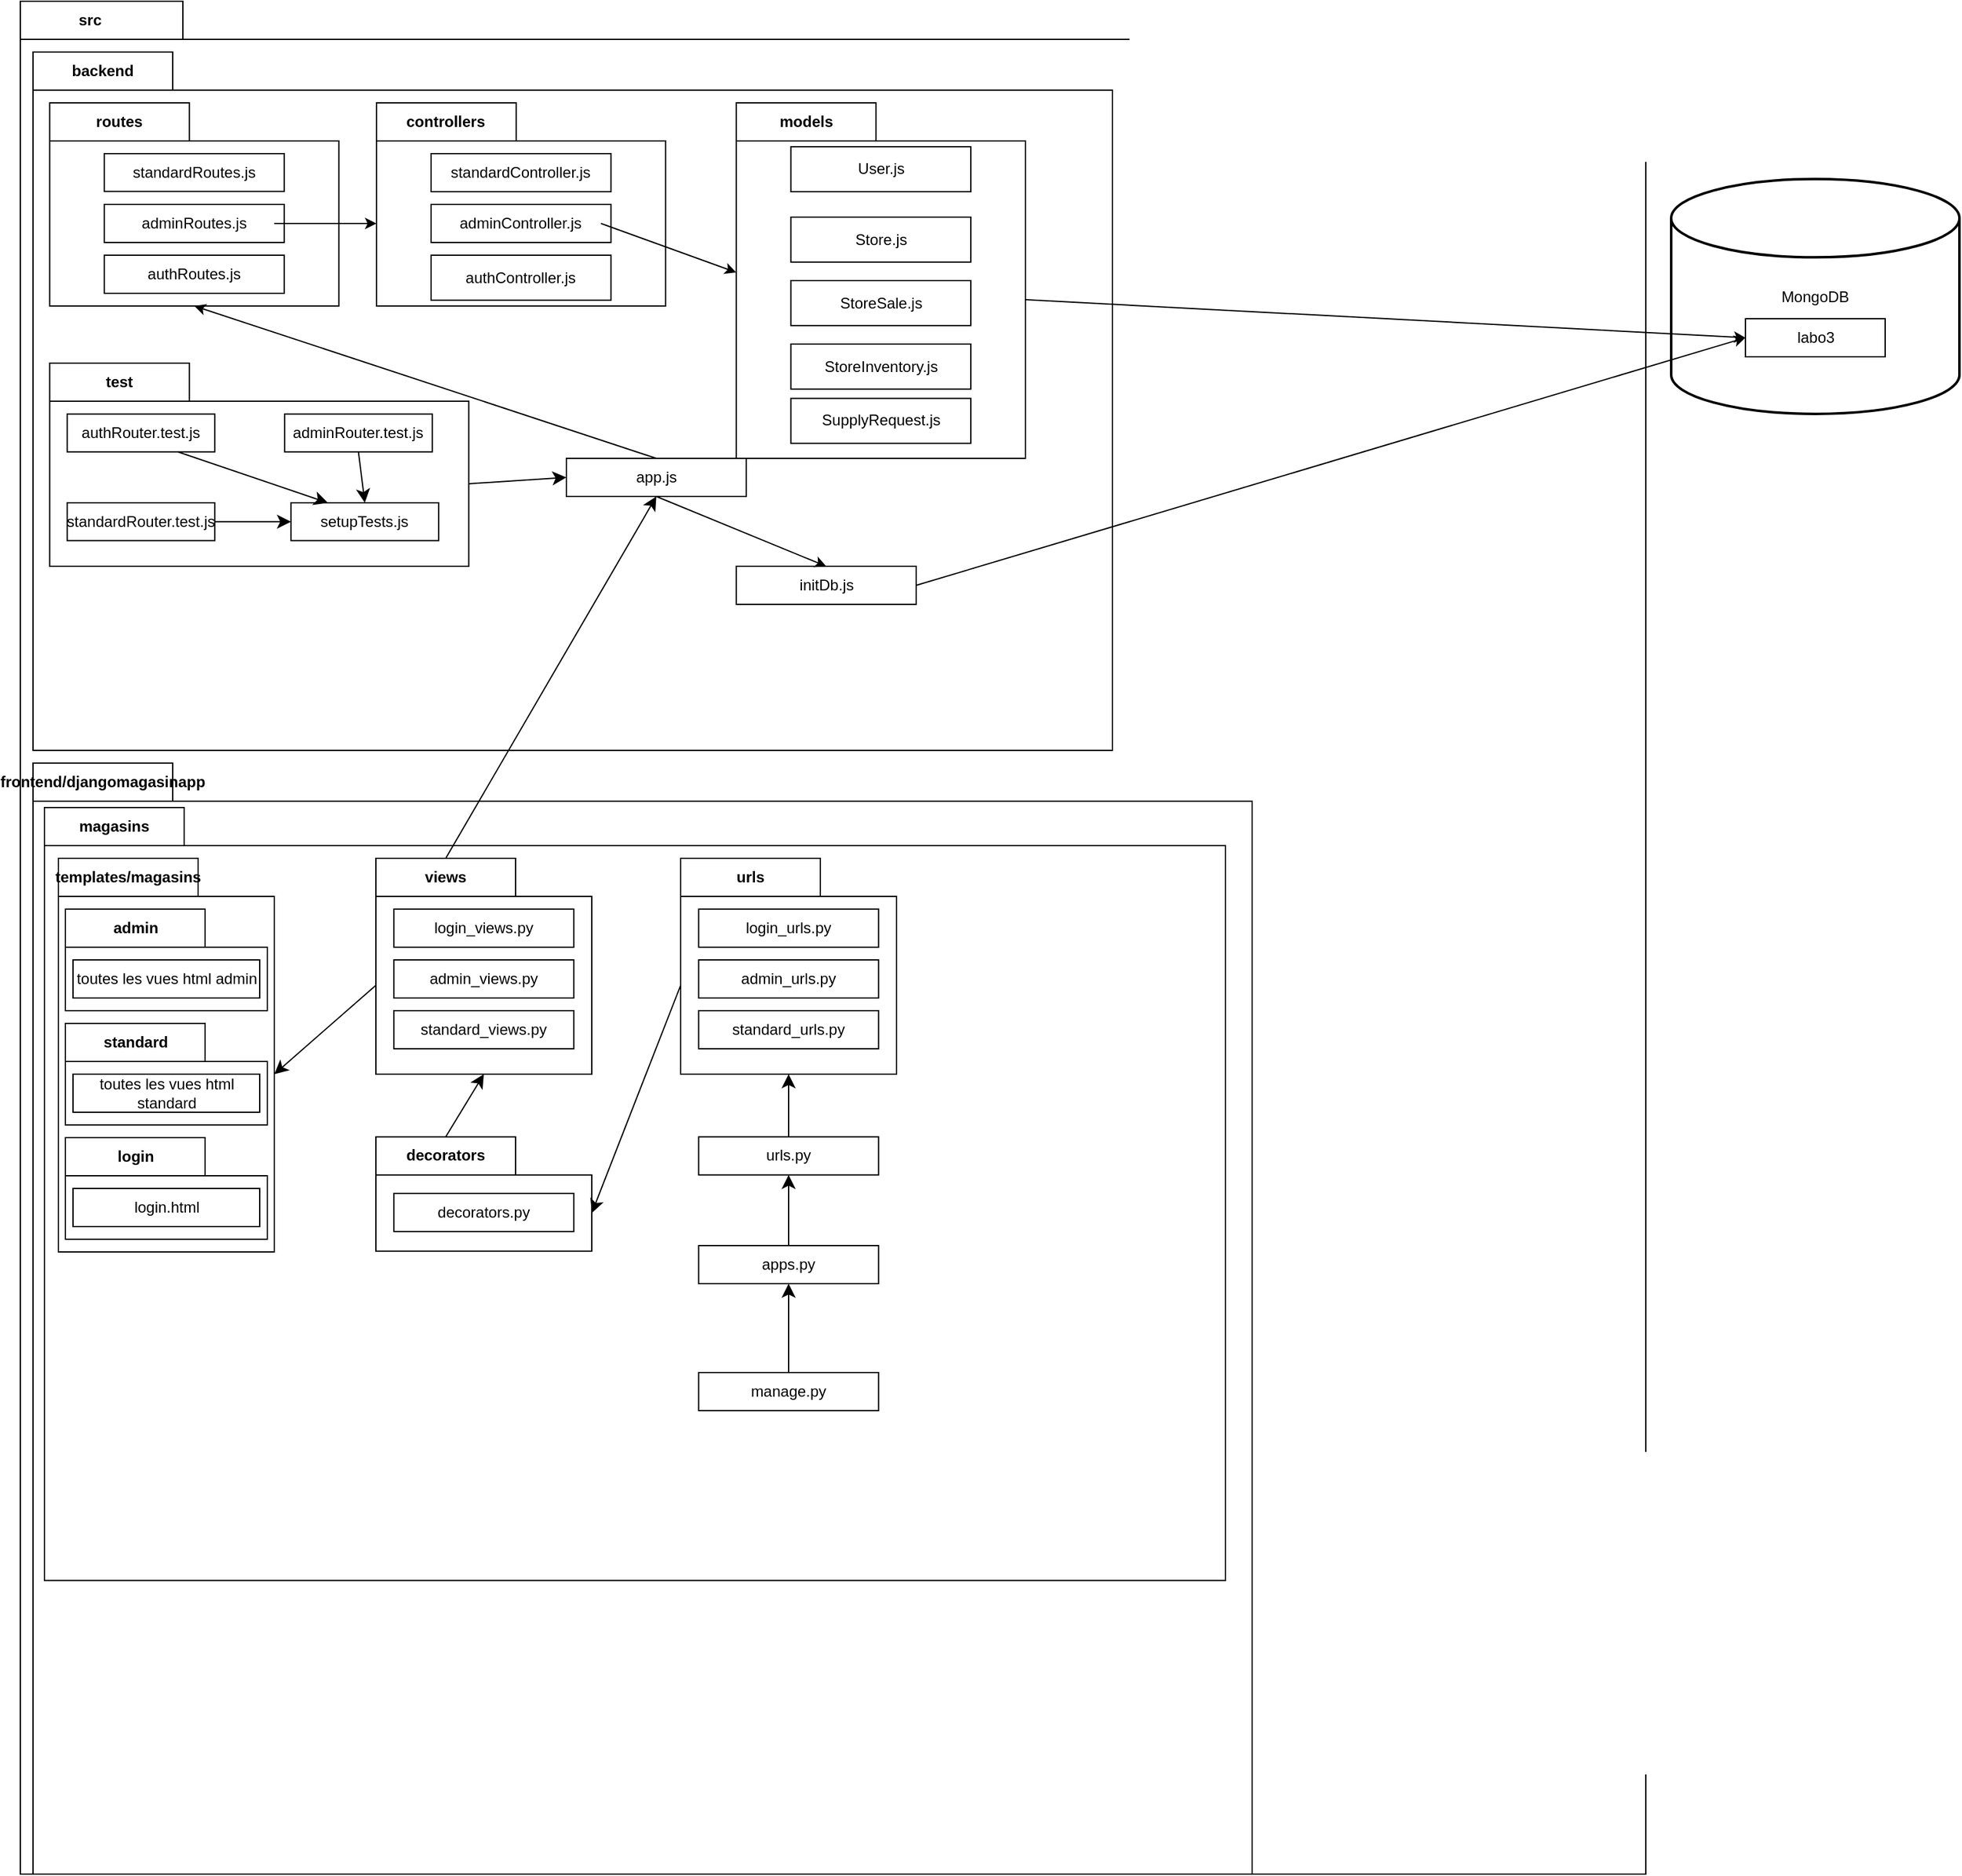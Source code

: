<mxfile version="27.1.4" pages="2">
  <diagram name="Page-1" id="jsR8ZWDM8m9bZ2pkxOQI">
    <mxGraphModel dx="2037" dy="1156" grid="1" gridSize="10" guides="1" tooltips="1" connect="1" arrows="1" fold="1" page="1" pageScale="1" pageWidth="850" pageHeight="1100" math="0" shadow="0">
      <root>
        <mxCell id="0" />
        <mxCell id="1" parent="0" />
        <mxCell id="qvupkEEIyL3yOIonO_8t-2" value="src" style="shape=folder;fontStyle=1;tabWidth=110;tabHeight=30;tabPosition=left;html=1;boundedLbl=1;labelInHeader=1;container=1;collapsible=0;whiteSpace=wrap;" parent="1" vertex="1">
          <mxGeometry x="50" y="80" width="1280" height="1475" as="geometry" />
        </mxCell>
        <mxCell id="qvupkEEIyL3yOIonO_8t-3" value="" style="html=1;strokeColor=none;resizeWidth=1;resizeHeight=1;fillColor=none;part=1;connectable=0;allowArrows=0;deletable=0;whiteSpace=wrap;" parent="qvupkEEIyL3yOIonO_8t-2" vertex="1">
          <mxGeometry width="1280" height="735" relative="1" as="geometry">
            <mxPoint y="30" as="offset" />
          </mxGeometry>
        </mxCell>
        <mxCell id="qvupkEEIyL3yOIonO_8t-6" value="backend" style="shape=folder;fontStyle=1;tabWidth=110;tabHeight=30;tabPosition=left;html=1;boundedLbl=1;labelInHeader=1;container=1;collapsible=0;whiteSpace=wrap;" parent="qvupkEEIyL3yOIonO_8t-2" vertex="1">
          <mxGeometry x="10" y="40" width="850" height="550" as="geometry" />
        </mxCell>
        <mxCell id="qvupkEEIyL3yOIonO_8t-7" value="" style="html=1;strokeColor=none;resizeWidth=1;resizeHeight=1;fillColor=none;part=1;connectable=0;allowArrows=0;deletable=0;whiteSpace=wrap;" parent="qvupkEEIyL3yOIonO_8t-6" vertex="1">
          <mxGeometry width="850" height="385" relative="1" as="geometry">
            <mxPoint y="30" as="offset" />
          </mxGeometry>
        </mxCell>
        <mxCell id="qvupkEEIyL3yOIonO_8t-10" value="routes" style="shape=folder;fontStyle=1;tabWidth=110;tabHeight=30;tabPosition=left;html=1;boundedLbl=1;labelInHeader=1;container=1;collapsible=0;whiteSpace=wrap;" parent="qvupkEEIyL3yOIonO_8t-6" vertex="1">
          <mxGeometry x="13.149" y="40" width="227.684" height="160" as="geometry" />
        </mxCell>
        <mxCell id="qvupkEEIyL3yOIonO_8t-11" value="" style="html=1;strokeColor=none;resizeWidth=1;resizeHeight=1;fillColor=none;part=1;connectable=0;allowArrows=0;deletable=0;whiteSpace=wrap;" parent="qvupkEEIyL3yOIonO_8t-10" vertex="1">
          <mxGeometry width="227.684" height="112.0" relative="1" as="geometry">
            <mxPoint y="30" as="offset" />
          </mxGeometry>
        </mxCell>
        <mxCell id="qvupkEEIyL3yOIonO_8t-23" value="standardRoutes.js" style="html=1;whiteSpace=wrap;" parent="qvupkEEIyL3yOIonO_8t-10" vertex="1">
          <mxGeometry x="43.002" y="40" width="141.667" height="29.77" as="geometry" />
        </mxCell>
        <mxCell id="qvupkEEIyL3yOIonO_8t-24" value="adminRoutes.js" style="html=1;whiteSpace=wrap;" parent="qvupkEEIyL3yOIonO_8t-10" vertex="1">
          <mxGeometry x="43.002" y="80" width="141.667" height="30" as="geometry" />
        </mxCell>
        <mxCell id="JedbsohMpSSGX24jmu63-25" value="authRoutes.js" style="html=1;whiteSpace=wrap;" vertex="1" parent="qvupkEEIyL3yOIonO_8t-10">
          <mxGeometry x="43.002" y="120" width="141.667" height="30" as="geometry" />
        </mxCell>
        <mxCell id="qvupkEEIyL3yOIonO_8t-12" value="controllers" style="shape=folder;fontStyle=1;tabWidth=110;tabHeight=30;tabPosition=left;html=1;boundedLbl=1;labelInHeader=1;container=1;collapsible=0;whiteSpace=wrap;" parent="qvupkEEIyL3yOIonO_8t-6" vertex="1">
          <mxGeometry x="270.455" y="40" width="227.684" height="160" as="geometry" />
        </mxCell>
        <mxCell id="qvupkEEIyL3yOIonO_8t-13" value="" style="html=1;strokeColor=none;resizeWidth=1;resizeHeight=1;fillColor=none;part=1;connectable=0;allowArrows=0;deletable=0;whiteSpace=wrap;" parent="qvupkEEIyL3yOIonO_8t-12" vertex="1">
          <mxGeometry width="227.684" height="112.0" relative="1" as="geometry">
            <mxPoint y="30" as="offset" />
          </mxGeometry>
        </mxCell>
        <mxCell id="qvupkEEIyL3yOIonO_8t-25" value="standardController.js" style="html=1;whiteSpace=wrap;" parent="qvupkEEIyL3yOIonO_8t-12" vertex="1">
          <mxGeometry x="43.015" y="40" width="141.667" height="30" as="geometry" />
        </mxCell>
        <mxCell id="qvupkEEIyL3yOIonO_8t-26" value="adminController.js" style="html=1;whiteSpace=wrap;" parent="qvupkEEIyL3yOIonO_8t-12" vertex="1">
          <mxGeometry x="43.015" y="80" width="141.667" height="30" as="geometry" />
        </mxCell>
        <mxCell id="JedbsohMpSSGX24jmu63-24" value="authController.js" style="html=1;whiteSpace=wrap;" vertex="1" parent="qvupkEEIyL3yOIonO_8t-12">
          <mxGeometry x="43.015" y="120" width="141.667" height="35.422" as="geometry" />
        </mxCell>
        <mxCell id="qvupkEEIyL3yOIonO_8t-34" value="" style="endArrow=classic;html=1;rounded=0;entryX=0;entryY=0;entryDx=0;entryDy=95;entryPerimeter=0;exitX=0;exitY=0;exitDx=176.79;exitDy=95;exitPerimeter=0;" parent="qvupkEEIyL3yOIonO_8t-6" source="qvupkEEIyL3yOIonO_8t-10" target="qvupkEEIyL3yOIonO_8t-12" edge="1">
          <mxGeometry width="50" height="50" relative="1" as="geometry">
            <mxPoint x="528.03" y="500" as="sourcePoint" />
            <mxPoint x="592.424" y="450" as="targetPoint" />
          </mxGeometry>
        </mxCell>
        <mxCell id="qvupkEEIyL3yOIonO_8t-8" value="models" style="shape=folder;fontStyle=1;tabWidth=110;tabHeight=30;tabPosition=left;html=1;boundedLbl=1;labelInHeader=1;container=1;collapsible=0;whiteSpace=wrap;" parent="qvupkEEIyL3yOIonO_8t-6" vertex="1">
          <mxGeometry x="553.788" y="40" width="227.684" height="280" as="geometry" />
        </mxCell>
        <mxCell id="qvupkEEIyL3yOIonO_8t-9" value="" style="html=1;strokeColor=none;resizeWidth=1;resizeHeight=1;fillColor=none;part=1;connectable=0;allowArrows=0;deletable=0;whiteSpace=wrap;" parent="qvupkEEIyL3yOIonO_8t-8" vertex="1">
          <mxGeometry width="227.684" height="196.0" relative="1" as="geometry">
            <mxPoint y="30" as="offset" />
          </mxGeometry>
        </mxCell>
        <mxCell id="qvupkEEIyL3yOIonO_8t-19" value="Store.js" style="html=1;whiteSpace=wrap;" parent="qvupkEEIyL3yOIonO_8t-8" vertex="1">
          <mxGeometry x="43.002" y="90.001" width="141.667" height="35.422" as="geometry" />
        </mxCell>
        <mxCell id="qvupkEEIyL3yOIonO_8t-20" value="StoreSale.js&lt;span style=&quot;color: rgba(0, 0, 0, 0); font-family: monospace; font-size: 0px; text-align: start; text-wrap-mode: nowrap;&quot;&gt;%3CmxGraphModel%3E%3Croot%3E%3CmxCell%20id%3D%220%22%2F%3E%3CmxCell%20id%3D%221%22%20parent%3D%220%22%2F%3E%3CmxCell%20id%3D%222%22%20value%3D%22Packaged%20element1%22%20style%3D%22html%3D1%3BwhiteSpace%3Dwrap%3B%22%20vertex%3D%221%22%20parent%3D%221%22%3E%3CmxGeometry%20x%3D%22590%22%20y%3D%2270%22%20width%3D%22110%22%20height%3D%2230%22%20as%3D%22geometry%22%2F%3E%3C%2FmxCell%3E%3C%2Froot%3E%3C%2FmxGraphModel%3E&lt;/span&gt;" style="html=1;whiteSpace=wrap;" parent="qvupkEEIyL3yOIonO_8t-8" vertex="1">
          <mxGeometry x="43.002" y="139.997" width="141.667" height="35.422" as="geometry" />
        </mxCell>
        <mxCell id="qvupkEEIyL3yOIonO_8t-21" value="StoreInventory.js" style="html=1;whiteSpace=wrap;" parent="qvupkEEIyL3yOIonO_8t-8" vertex="1">
          <mxGeometry x="43.002" y="190.004" width="141.667" height="35.422" as="geometry" />
        </mxCell>
        <mxCell id="qvupkEEIyL3yOIonO_8t-22" value="SupplyRequest.js" style="html=1;whiteSpace=wrap;" parent="qvupkEEIyL3yOIonO_8t-8" vertex="1">
          <mxGeometry x="43.002" y="232.771" width="141.667" height="35.422" as="geometry" />
        </mxCell>
        <mxCell id="JedbsohMpSSGX24jmu63-23" value="User.js" style="html=1;whiteSpace=wrap;" vertex="1" parent="qvupkEEIyL3yOIonO_8t-8">
          <mxGeometry x="43.002" y="34.58" width="141.667" height="35.422" as="geometry" />
        </mxCell>
        <mxCell id="qvupkEEIyL3yOIonO_8t-36" value="" style="endArrow=classic;html=1;rounded=0;entryX=0;entryY=0;entryDx=0;entryDy=133.57;entryPerimeter=0;exitX=0;exitY=0;exitDx=176.79;exitDy=95;exitPerimeter=0;" parent="qvupkEEIyL3yOIonO_8t-6" source="qvupkEEIyL3yOIonO_8t-12" target="qvupkEEIyL3yOIonO_8t-8" edge="1">
          <mxGeometry width="50" height="50" relative="1" as="geometry">
            <mxPoint x="721.212" y="250" as="sourcePoint" />
            <mxPoint x="785.606" y="200" as="targetPoint" />
          </mxGeometry>
        </mxCell>
        <mxCell id="qvupkEEIyL3yOIonO_8t-27" value="app.js" style="html=1;whiteSpace=wrap;" parent="qvupkEEIyL3yOIonO_8t-6" vertex="1">
          <mxGeometry x="420.0" y="320" width="141.667" height="30" as="geometry" />
        </mxCell>
        <mxCell id="qvupkEEIyL3yOIonO_8t-35" value="" style="endArrow=classic;html=1;rounded=0;entryX=0.5;entryY=1;entryDx=0;entryDy=0;entryPerimeter=0;exitX=0.5;exitY=0;exitDx=0;exitDy=0;" parent="qvupkEEIyL3yOIonO_8t-6" source="qvupkEEIyL3yOIonO_8t-27" target="qvupkEEIyL3yOIonO_8t-10" edge="1">
          <mxGeometry width="50" height="50" relative="1" as="geometry">
            <mxPoint x="515.152" y="280" as="sourcePoint" />
            <mxPoint x="579.545" y="230" as="targetPoint" />
          </mxGeometry>
        </mxCell>
        <mxCell id="qvupkEEIyL3yOIonO_8t-28" value="initDb.js" style="html=1;whiteSpace=wrap;" parent="qvupkEEIyL3yOIonO_8t-6" vertex="1">
          <mxGeometry x="553.79" y="405" width="141.667" height="30" as="geometry" />
        </mxCell>
        <mxCell id="qvupkEEIyL3yOIonO_8t-33" value="" style="endArrow=classic;html=1;rounded=0;entryX=0.5;entryY=0;entryDx=0;entryDy=0;exitX=0.5;exitY=1;exitDx=0;exitDy=0;" parent="qvupkEEIyL3yOIonO_8t-6" source="qvupkEEIyL3yOIonO_8t-27" target="qvupkEEIyL3yOIonO_8t-28" edge="1">
          <mxGeometry width="50" height="50" relative="1" as="geometry">
            <mxPoint x="528.03" y="500" as="sourcePoint" />
            <mxPoint x="592.424" y="450" as="targetPoint" />
          </mxGeometry>
        </mxCell>
        <mxCell id="JedbsohMpSSGX24jmu63-26" value="test" style="shape=folder;fontStyle=1;tabWidth=110;tabHeight=30;tabPosition=left;html=1;boundedLbl=1;labelInHeader=1;container=1;collapsible=0;whiteSpace=wrap;" vertex="1" parent="qvupkEEIyL3yOIonO_8t-6">
          <mxGeometry x="13.15" y="245" width="330" height="160" as="geometry" />
        </mxCell>
        <mxCell id="JedbsohMpSSGX24jmu63-27" value="" style="html=1;strokeColor=none;resizeWidth=1;resizeHeight=1;fillColor=none;part=1;connectable=0;allowArrows=0;deletable=0;whiteSpace=wrap;" vertex="1" parent="JedbsohMpSSGX24jmu63-26">
          <mxGeometry width="330" height="112.0" relative="1" as="geometry">
            <mxPoint y="30" as="offset" />
          </mxGeometry>
        </mxCell>
        <mxCell id="JedbsohMpSSGX24jmu63-34" value="authRouter.test.js" style="html=1;whiteSpace=wrap;" vertex="1" parent="JedbsohMpSSGX24jmu63-26">
          <mxGeometry x="13.75" y="40.12" width="116.25" height="29.77" as="geometry" />
        </mxCell>
        <mxCell id="JedbsohMpSSGX24jmu63-38" value="standardRouter.test.js" style="html=1;whiteSpace=wrap;" vertex="1" parent="JedbsohMpSSGX24jmu63-26">
          <mxGeometry x="13.75" y="110" width="116.25" height="29.77" as="geometry" />
        </mxCell>
        <mxCell id="JedbsohMpSSGX24jmu63-39" value="adminRouter.test.js" style="html=1;whiteSpace=wrap;" vertex="1" parent="JedbsohMpSSGX24jmu63-26">
          <mxGeometry x="185" y="40.12" width="116.25" height="29.77" as="geometry" />
        </mxCell>
        <mxCell id="JedbsohMpSSGX24jmu63-45" value="setupTests.js" style="html=1;whiteSpace=wrap;" vertex="1" parent="JedbsohMpSSGX24jmu63-26">
          <mxGeometry x="190" y="110" width="116.25" height="29.77" as="geometry" />
        </mxCell>
        <mxCell id="JedbsohMpSSGX24jmu63-46" value="" style="endArrow=classic;html=1;rounded=0;fontSize=12;startSize=8;endSize=8;curved=1;entryX=0;entryY=0.5;entryDx=0;entryDy=0;exitX=1;exitY=0.5;exitDx=0;exitDy=0;" edge="1" parent="JedbsohMpSSGX24jmu63-26" source="JedbsohMpSSGX24jmu63-38" target="JedbsohMpSSGX24jmu63-45">
          <mxGeometry width="50" height="50" relative="1" as="geometry">
            <mxPoint x="-100" y="280" as="sourcePoint" />
            <mxPoint x="-50" y="230" as="targetPoint" />
          </mxGeometry>
        </mxCell>
        <mxCell id="JedbsohMpSSGX24jmu63-47" value="" style="endArrow=classic;html=1;rounded=0;fontSize=12;startSize=8;endSize=8;curved=1;entryX=0.5;entryY=0;entryDx=0;entryDy=0;exitX=0.5;exitY=1;exitDx=0;exitDy=0;" edge="1" parent="JedbsohMpSSGX24jmu63-26" source="JedbsohMpSSGX24jmu63-39" target="JedbsohMpSSGX24jmu63-45">
          <mxGeometry width="50" height="50" relative="1" as="geometry">
            <mxPoint x="-80" y="260" as="sourcePoint" />
            <mxPoint x="-30" y="210" as="targetPoint" />
          </mxGeometry>
        </mxCell>
        <mxCell id="JedbsohMpSSGX24jmu63-48" value="" style="endArrow=classic;html=1;rounded=0;fontSize=12;startSize=8;endSize=8;curved=1;entryX=0.25;entryY=0;entryDx=0;entryDy=0;exitX=0.75;exitY=1;exitDx=0;exitDy=0;" edge="1" parent="JedbsohMpSSGX24jmu63-26" source="JedbsohMpSSGX24jmu63-34" target="JedbsohMpSSGX24jmu63-45">
          <mxGeometry width="50" height="50" relative="1" as="geometry">
            <mxPoint x="-280" y="190" as="sourcePoint" />
            <mxPoint x="-230" y="140" as="targetPoint" />
          </mxGeometry>
        </mxCell>
        <mxCell id="JedbsohMpSSGX24jmu63-49" value="" style="endArrow=classic;html=1;rounded=0;fontSize=12;startSize=8;endSize=8;curved=1;entryX=0;entryY=0.5;entryDx=0;entryDy=0;exitX=0;exitY=0;exitDx=330;exitDy=95;exitPerimeter=0;" edge="1" parent="qvupkEEIyL3yOIonO_8t-6" source="JedbsohMpSSGX24jmu63-26" target="qvupkEEIyL3yOIonO_8t-27">
          <mxGeometry width="50" height="50" relative="1" as="geometry">
            <mxPoint x="-210" y="310" as="sourcePoint" />
            <mxPoint x="-160" y="260" as="targetPoint" />
          </mxGeometry>
        </mxCell>
        <mxCell id="JedbsohMpSSGX24jmu63-1" value="frontend/djangomagasinapp" style="shape=folder;fontStyle=1;tabWidth=110;tabHeight=30;tabPosition=left;html=1;boundedLbl=1;labelInHeader=1;container=1;collapsible=0;whiteSpace=wrap;" vertex="1" parent="qvupkEEIyL3yOIonO_8t-2">
          <mxGeometry x="10" y="600" width="960" height="875" as="geometry" />
        </mxCell>
        <mxCell id="JedbsohMpSSGX24jmu63-2" value="" style="html=1;strokeColor=none;resizeWidth=1;resizeHeight=1;fillColor=none;part=1;connectable=0;allowArrows=0;deletable=0;whiteSpace=wrap;" vertex="1" parent="JedbsohMpSSGX24jmu63-1">
          <mxGeometry width="960" height="612.5" relative="1" as="geometry">
            <mxPoint y="30" as="offset" />
          </mxGeometry>
        </mxCell>
        <mxCell id="JedbsohMpSSGX24jmu63-50" value="magasins" style="shape=folder;fontStyle=1;tabWidth=110;tabHeight=30;tabPosition=left;html=1;boundedLbl=1;labelInHeader=1;container=1;collapsible=0;whiteSpace=wrap;" vertex="1" parent="JedbsohMpSSGX24jmu63-1">
          <mxGeometry x="9" y="34.997" width="930" height="608.696" as="geometry" />
        </mxCell>
        <mxCell id="JedbsohMpSSGX24jmu63-51" value="" style="html=1;strokeColor=none;resizeWidth=1;resizeHeight=1;fillColor=none;part=1;connectable=0;allowArrows=0;deletable=0;whiteSpace=wrap;" vertex="1" parent="JedbsohMpSSGX24jmu63-50">
          <mxGeometry width="930.0" height="426.087" relative="1" as="geometry">
            <mxPoint y="30" as="offset" />
          </mxGeometry>
        </mxCell>
        <mxCell id="JedbsohMpSSGX24jmu63-16" value="templates/magasins" style="shape=folder;fontStyle=1;tabWidth=110;tabHeight=30;tabPosition=left;html=1;boundedLbl=1;labelInHeader=1;container=1;collapsible=0;whiteSpace=wrap;" vertex="1" parent="JedbsohMpSSGX24jmu63-50">
          <mxGeometry x="11" y="40.003" width="170" height="310" as="geometry" />
        </mxCell>
        <mxCell id="JedbsohMpSSGX24jmu63-17" value="" style="html=1;strokeColor=none;resizeWidth=1;resizeHeight=1;fillColor=none;part=1;connectable=0;allowArrows=0;deletable=0;whiteSpace=wrap;" vertex="1" parent="JedbsohMpSSGX24jmu63-16">
          <mxGeometry width="170" height="217.0" relative="1" as="geometry">
            <mxPoint y="30" as="offset" />
          </mxGeometry>
        </mxCell>
        <mxCell id="JedbsohMpSSGX24jmu63-56" value="admin" style="shape=folder;fontStyle=1;tabWidth=110;tabHeight=30;tabPosition=left;html=1;boundedLbl=1;labelInHeader=1;container=1;collapsible=0;whiteSpace=wrap;" vertex="1" parent="JedbsohMpSSGX24jmu63-16">
          <mxGeometry x="5.5" y="40" width="159" height="80" as="geometry" />
        </mxCell>
        <mxCell id="JedbsohMpSSGX24jmu63-57" value="" style="html=1;strokeColor=none;resizeWidth=1;resizeHeight=1;fillColor=none;part=1;connectable=0;allowArrows=0;deletable=0;whiteSpace=wrap;" vertex="1" parent="JedbsohMpSSGX24jmu63-56">
          <mxGeometry width="159" height="56.0" relative="1" as="geometry">
            <mxPoint y="30" as="offset" />
          </mxGeometry>
        </mxCell>
        <mxCell id="JedbsohMpSSGX24jmu63-59" value="toutes les vues html admin" style="html=1;whiteSpace=wrap;" vertex="1" parent="JedbsohMpSSGX24jmu63-56">
          <mxGeometry x="6" y="40" width="147" height="30" as="geometry" />
        </mxCell>
        <mxCell id="JedbsohMpSSGX24jmu63-60" value="standard" style="shape=folder;fontStyle=1;tabWidth=110;tabHeight=30;tabPosition=left;html=1;boundedLbl=1;labelInHeader=1;container=1;collapsible=0;whiteSpace=wrap;" vertex="1" parent="JedbsohMpSSGX24jmu63-16">
          <mxGeometry x="5.5" y="130" width="159" height="80" as="geometry" />
        </mxCell>
        <mxCell id="JedbsohMpSSGX24jmu63-61" value="" style="html=1;strokeColor=none;resizeWidth=1;resizeHeight=1;fillColor=none;part=1;connectable=0;allowArrows=0;deletable=0;whiteSpace=wrap;" vertex="1" parent="JedbsohMpSSGX24jmu63-60">
          <mxGeometry width="159" height="56.0" relative="1" as="geometry">
            <mxPoint y="30" as="offset" />
          </mxGeometry>
        </mxCell>
        <mxCell id="JedbsohMpSSGX24jmu63-62" value="toutes les vues html standard" style="html=1;whiteSpace=wrap;" vertex="1" parent="JedbsohMpSSGX24jmu63-60">
          <mxGeometry x="6" y="40" width="147" height="30" as="geometry" />
        </mxCell>
        <mxCell id="JedbsohMpSSGX24jmu63-63" value="login" style="shape=folder;fontStyle=1;tabWidth=110;tabHeight=30;tabPosition=left;html=1;boundedLbl=1;labelInHeader=1;container=1;collapsible=0;whiteSpace=wrap;" vertex="1" parent="JedbsohMpSSGX24jmu63-16">
          <mxGeometry x="5.5" y="220" width="159" height="80" as="geometry" />
        </mxCell>
        <mxCell id="JedbsohMpSSGX24jmu63-64" value="" style="html=1;strokeColor=none;resizeWidth=1;resizeHeight=1;fillColor=none;part=1;connectable=0;allowArrows=0;deletable=0;whiteSpace=wrap;" vertex="1" parent="JedbsohMpSSGX24jmu63-63">
          <mxGeometry width="159" height="56.0" relative="1" as="geometry">
            <mxPoint y="30" as="offset" />
          </mxGeometry>
        </mxCell>
        <mxCell id="JedbsohMpSSGX24jmu63-65" value="login.html" style="html=1;whiteSpace=wrap;" vertex="1" parent="JedbsohMpSSGX24jmu63-63">
          <mxGeometry x="6" y="40" width="147" height="30" as="geometry" />
        </mxCell>
        <mxCell id="JedbsohMpSSGX24jmu63-66" value="urls" style="shape=folder;fontStyle=1;tabWidth=110;tabHeight=30;tabPosition=left;html=1;boundedLbl=1;labelInHeader=1;container=1;collapsible=0;whiteSpace=wrap;" vertex="1" parent="JedbsohMpSSGX24jmu63-50">
          <mxGeometry x="501" y="40.003" width="170" height="170" as="geometry" />
        </mxCell>
        <mxCell id="JedbsohMpSSGX24jmu63-67" value="" style="html=1;strokeColor=none;resizeWidth=1;resizeHeight=1;fillColor=none;part=1;connectable=0;allowArrows=0;deletable=0;whiteSpace=wrap;" vertex="1" parent="JedbsohMpSSGX24jmu63-66">
          <mxGeometry width="170" height="119" relative="1" as="geometry">
            <mxPoint y="30" as="offset" />
          </mxGeometry>
        </mxCell>
        <mxCell id="JedbsohMpSSGX24jmu63-77" value="login_urls.py" style="html=1;whiteSpace=wrap;" vertex="1" parent="JedbsohMpSSGX24jmu63-66">
          <mxGeometry x="14.17" y="40" width="141.667" height="30" as="geometry" />
        </mxCell>
        <mxCell id="JedbsohMpSSGX24jmu63-78" value="admin_urls.py" style="html=1;whiteSpace=wrap;" vertex="1" parent="JedbsohMpSSGX24jmu63-66">
          <mxGeometry x="14.17" y="80" width="141.667" height="30" as="geometry" />
        </mxCell>
        <mxCell id="JedbsohMpSSGX24jmu63-79" value="standard_urls.py" style="html=1;whiteSpace=wrap;" vertex="1" parent="JedbsohMpSSGX24jmu63-66">
          <mxGeometry x="14.17" y="120" width="141.667" height="30" as="geometry" />
        </mxCell>
        <mxCell id="JedbsohMpSSGX24jmu63-80" value="decorators" style="shape=folder;fontStyle=1;tabWidth=110;tabHeight=30;tabPosition=left;html=1;boundedLbl=1;labelInHeader=1;container=1;collapsible=0;whiteSpace=wrap;" vertex="1" parent="JedbsohMpSSGX24jmu63-50">
          <mxGeometry x="261" y="259.343" width="170" height="90" as="geometry" />
        </mxCell>
        <mxCell id="JedbsohMpSSGX24jmu63-81" value="" style="html=1;strokeColor=none;resizeWidth=1;resizeHeight=1;fillColor=none;part=1;connectable=0;allowArrows=0;deletable=0;whiteSpace=wrap;" vertex="1" parent="JedbsohMpSSGX24jmu63-80">
          <mxGeometry width="170" height="63" relative="1" as="geometry">
            <mxPoint y="30" as="offset" />
          </mxGeometry>
        </mxCell>
        <mxCell id="JedbsohMpSSGX24jmu63-82" value="decorators.py" style="html=1;whiteSpace=wrap;" vertex="1" parent="JedbsohMpSSGX24jmu63-80">
          <mxGeometry x="14.17" y="44.58" width="141.667" height="30" as="geometry" />
        </mxCell>
        <mxCell id="JedbsohMpSSGX24jmu63-85" value="views" style="shape=folder;fontStyle=1;tabWidth=110;tabHeight=30;tabPosition=left;html=1;boundedLbl=1;labelInHeader=1;container=1;collapsible=0;whiteSpace=wrap;" vertex="1" parent="JedbsohMpSSGX24jmu63-50">
          <mxGeometry x="261" y="40.003" width="170" height="170" as="geometry" />
        </mxCell>
        <mxCell id="JedbsohMpSSGX24jmu63-86" value="" style="html=1;strokeColor=none;resizeWidth=1;resizeHeight=1;fillColor=none;part=1;connectable=0;allowArrows=0;deletable=0;whiteSpace=wrap;" vertex="1" parent="JedbsohMpSSGX24jmu63-85">
          <mxGeometry width="170" height="119" relative="1" as="geometry">
            <mxPoint y="30" as="offset" />
          </mxGeometry>
        </mxCell>
        <mxCell id="JedbsohMpSSGX24jmu63-87" value="login_views.py" style="html=1;whiteSpace=wrap;" vertex="1" parent="JedbsohMpSSGX24jmu63-85">
          <mxGeometry x="14.17" y="40" width="141.667" height="30" as="geometry" />
        </mxCell>
        <mxCell id="JedbsohMpSSGX24jmu63-88" value="admin_views.py" style="html=1;whiteSpace=wrap;" vertex="1" parent="JedbsohMpSSGX24jmu63-85">
          <mxGeometry x="14.17" y="80" width="141.667" height="30" as="geometry" />
        </mxCell>
        <mxCell id="JedbsohMpSSGX24jmu63-89" value="standard_views.py" style="html=1;whiteSpace=wrap;" vertex="1" parent="JedbsohMpSSGX24jmu63-85">
          <mxGeometry x="14.17" y="120" width="141.667" height="30" as="geometry" />
        </mxCell>
        <mxCell id="JedbsohMpSSGX24jmu63-91" value="urls.py" style="html=1;whiteSpace=wrap;" vertex="1" parent="JedbsohMpSSGX24jmu63-50">
          <mxGeometry x="515.17" y="259.343" width="141.667" height="30" as="geometry" />
        </mxCell>
        <mxCell id="JedbsohMpSSGX24jmu63-92" value="" style="endArrow=classic;html=1;rounded=0;fontSize=12;startSize=8;endSize=8;curved=1;entryX=0;entryY=0;entryDx=170;entryDy=170;entryPerimeter=0;exitX=0;exitY=0;exitDx=0;exitDy=100;exitPerimeter=0;" edge="1" parent="JedbsohMpSSGX24jmu63-50" source="JedbsohMpSSGX24jmu63-85" target="JedbsohMpSSGX24jmu63-16">
          <mxGeometry width="50" height="50" relative="1" as="geometry">
            <mxPoint x="-89" y="345.003" as="sourcePoint" />
            <mxPoint x="-39" y="295.003" as="targetPoint" />
          </mxGeometry>
        </mxCell>
        <mxCell id="JedbsohMpSSGX24jmu63-93" value="" style="endArrow=classic;html=1;rounded=0;fontSize=12;startSize=8;endSize=8;curved=1;entryX=0.5;entryY=1;entryDx=0;entryDy=0;entryPerimeter=0;exitX=0;exitY=0;exitDx=55;exitDy=0;exitPerimeter=0;" edge="1" parent="JedbsohMpSSGX24jmu63-50" source="JedbsohMpSSGX24jmu63-80" target="JedbsohMpSSGX24jmu63-85">
          <mxGeometry width="50" height="50" relative="1" as="geometry">
            <mxPoint x="-99" y="455.003" as="sourcePoint" />
            <mxPoint x="-49" y="405.003" as="targetPoint" />
          </mxGeometry>
        </mxCell>
        <mxCell id="JedbsohMpSSGX24jmu63-94" value="" style="endArrow=classic;html=1;rounded=0;fontSize=12;startSize=8;endSize=8;curved=1;entryX=0;entryY=0;entryDx=170;entryDy=60;entryPerimeter=0;exitX=0;exitY=0;exitDx=0;exitDy=100;exitPerimeter=0;" edge="1" parent="JedbsohMpSSGX24jmu63-50" source="JedbsohMpSSGX24jmu63-66" target="JedbsohMpSSGX24jmu63-80">
          <mxGeometry width="50" height="50" relative="1" as="geometry">
            <mxPoint x="-99" y="315.003" as="sourcePoint" />
            <mxPoint x="-49" y="265.003" as="targetPoint" />
          </mxGeometry>
        </mxCell>
        <mxCell id="JedbsohMpSSGX24jmu63-90" value="apps.py" style="html=1;whiteSpace=wrap;" vertex="1" parent="JedbsohMpSSGX24jmu63-50">
          <mxGeometry x="515.17" y="345.003" width="141.667" height="30" as="geometry" />
        </mxCell>
        <mxCell id="JedbsohMpSSGX24jmu63-11" value="manage.py" style="html=1;whiteSpace=wrap;" vertex="1" parent="JedbsohMpSSGX24jmu63-50">
          <mxGeometry x="515.172" y="445.003" width="141.667" height="30" as="geometry" />
        </mxCell>
        <mxCell id="JedbsohMpSSGX24jmu63-95" value="" style="endArrow=classic;html=1;rounded=0;fontSize=12;startSize=8;endSize=8;curved=1;entryX=0.5;entryY=1;entryDx=0;entryDy=0;entryPerimeter=0;exitX=0.5;exitY=0;exitDx=0;exitDy=0;" edge="1" parent="JedbsohMpSSGX24jmu63-50" source="JedbsohMpSSGX24jmu63-91" target="JedbsohMpSSGX24jmu63-66">
          <mxGeometry width="50" height="50" relative="1" as="geometry">
            <mxPoint x="-39" y="535.003" as="sourcePoint" />
            <mxPoint x="11" y="485.003" as="targetPoint" />
          </mxGeometry>
        </mxCell>
        <mxCell id="JedbsohMpSSGX24jmu63-96" value="" style="endArrow=classic;html=1;rounded=0;fontSize=12;startSize=8;endSize=8;curved=1;entryX=0.5;entryY=1;entryDx=0;entryDy=0;exitX=0.5;exitY=0;exitDx=0;exitDy=0;" edge="1" parent="JedbsohMpSSGX24jmu63-50" source="JedbsohMpSSGX24jmu63-90" target="JedbsohMpSSGX24jmu63-91">
          <mxGeometry width="50" height="50" relative="1" as="geometry">
            <mxPoint x="-129" y="485.003" as="sourcePoint" />
            <mxPoint x="-79" y="435.003" as="targetPoint" />
          </mxGeometry>
        </mxCell>
        <mxCell id="JedbsohMpSSGX24jmu63-97" value="" style="endArrow=classic;html=1;rounded=0;fontSize=12;startSize=8;endSize=8;curved=1;entryX=0.5;entryY=1;entryDx=0;entryDy=0;exitX=0.5;exitY=0;exitDx=0;exitDy=0;" edge="1" parent="JedbsohMpSSGX24jmu63-50" source="JedbsohMpSSGX24jmu63-11" target="JedbsohMpSSGX24jmu63-90">
          <mxGeometry width="50" height="50" relative="1" as="geometry">
            <mxPoint x="-129" y="445.003" as="sourcePoint" />
            <mxPoint x="-79" y="395.003" as="targetPoint" />
          </mxGeometry>
        </mxCell>
        <mxCell id="JedbsohMpSSGX24jmu63-98" value="" style="endArrow=classic;html=1;rounded=0;fontSize=12;startSize=8;endSize=8;curved=1;entryX=0.5;entryY=1;entryDx=0;entryDy=0;exitX=0;exitY=0;exitDx=55;exitDy=0;exitPerimeter=0;" edge="1" parent="qvupkEEIyL3yOIonO_8t-2" source="JedbsohMpSSGX24jmu63-85" target="qvupkEEIyL3yOIonO_8t-27">
          <mxGeometry width="50" height="50" relative="1" as="geometry">
            <mxPoint x="-410" y="600" as="sourcePoint" />
            <mxPoint x="-360" y="550" as="targetPoint" />
          </mxGeometry>
        </mxCell>
        <mxCell id="qvupkEEIyL3yOIonO_8t-30" value="MongoDB" style="strokeWidth=2;html=1;shape=mxgraph.flowchart.database;whiteSpace=wrap;" parent="1" vertex="1">
          <mxGeometry x="1350" y="220" width="227" height="185" as="geometry" />
        </mxCell>
        <mxCell id="qvupkEEIyL3yOIonO_8t-31" value="labo3" style="html=1;whiteSpace=wrap;" parent="1" vertex="1">
          <mxGeometry x="1408.5" y="330" width="110" height="30" as="geometry" />
        </mxCell>
        <mxCell id="qvupkEEIyL3yOIonO_8t-37" value="" style="endArrow=classic;html=1;rounded=0;entryX=0;entryY=0.5;entryDx=0;entryDy=0;exitX=1;exitY=0.5;exitDx=0;exitDy=0;" parent="1" source="qvupkEEIyL3yOIonO_8t-28" target="qvupkEEIyL3yOIonO_8t-31" edge="1">
          <mxGeometry width="50" height="50" relative="1" as="geometry">
            <mxPoint x="955" y="790" as="sourcePoint" />
            <mxPoint x="690" y="1155" as="targetPoint" />
          </mxGeometry>
        </mxCell>
        <mxCell id="DGMKZf16jzT3LDyYbQ9W-1" value="" style="endArrow=classic;html=1;rounded=0;entryX=0;entryY=0.5;entryDx=0;entryDy=0;exitX=0;exitY=0;exitDx=227.684;exitDy=155;exitPerimeter=0;" parent="1" source="qvupkEEIyL3yOIonO_8t-8" target="qvupkEEIyL3yOIonO_8t-31" edge="1">
          <mxGeometry width="50" height="50" relative="1" as="geometry">
            <mxPoint x="-140" y="570" as="sourcePoint" />
            <mxPoint x="-90" y="520" as="targetPoint" />
          </mxGeometry>
        </mxCell>
      </root>
    </mxGraphModel>
  </diagram>
  <diagram id="JiWJPFnwWtXcJR5wji-7" name="Page-2">
    <mxGraphModel grid="0" page="0" gridSize="10" guides="1" tooltips="1" connect="1" arrows="1" fold="1" pageScale="1" pageWidth="850" pageHeight="1100" math="0" shadow="0">
      <root>
        <mxCell id="0" />
        <mxCell id="1" parent="0" />
      </root>
    </mxGraphModel>
  </diagram>
</mxfile>
